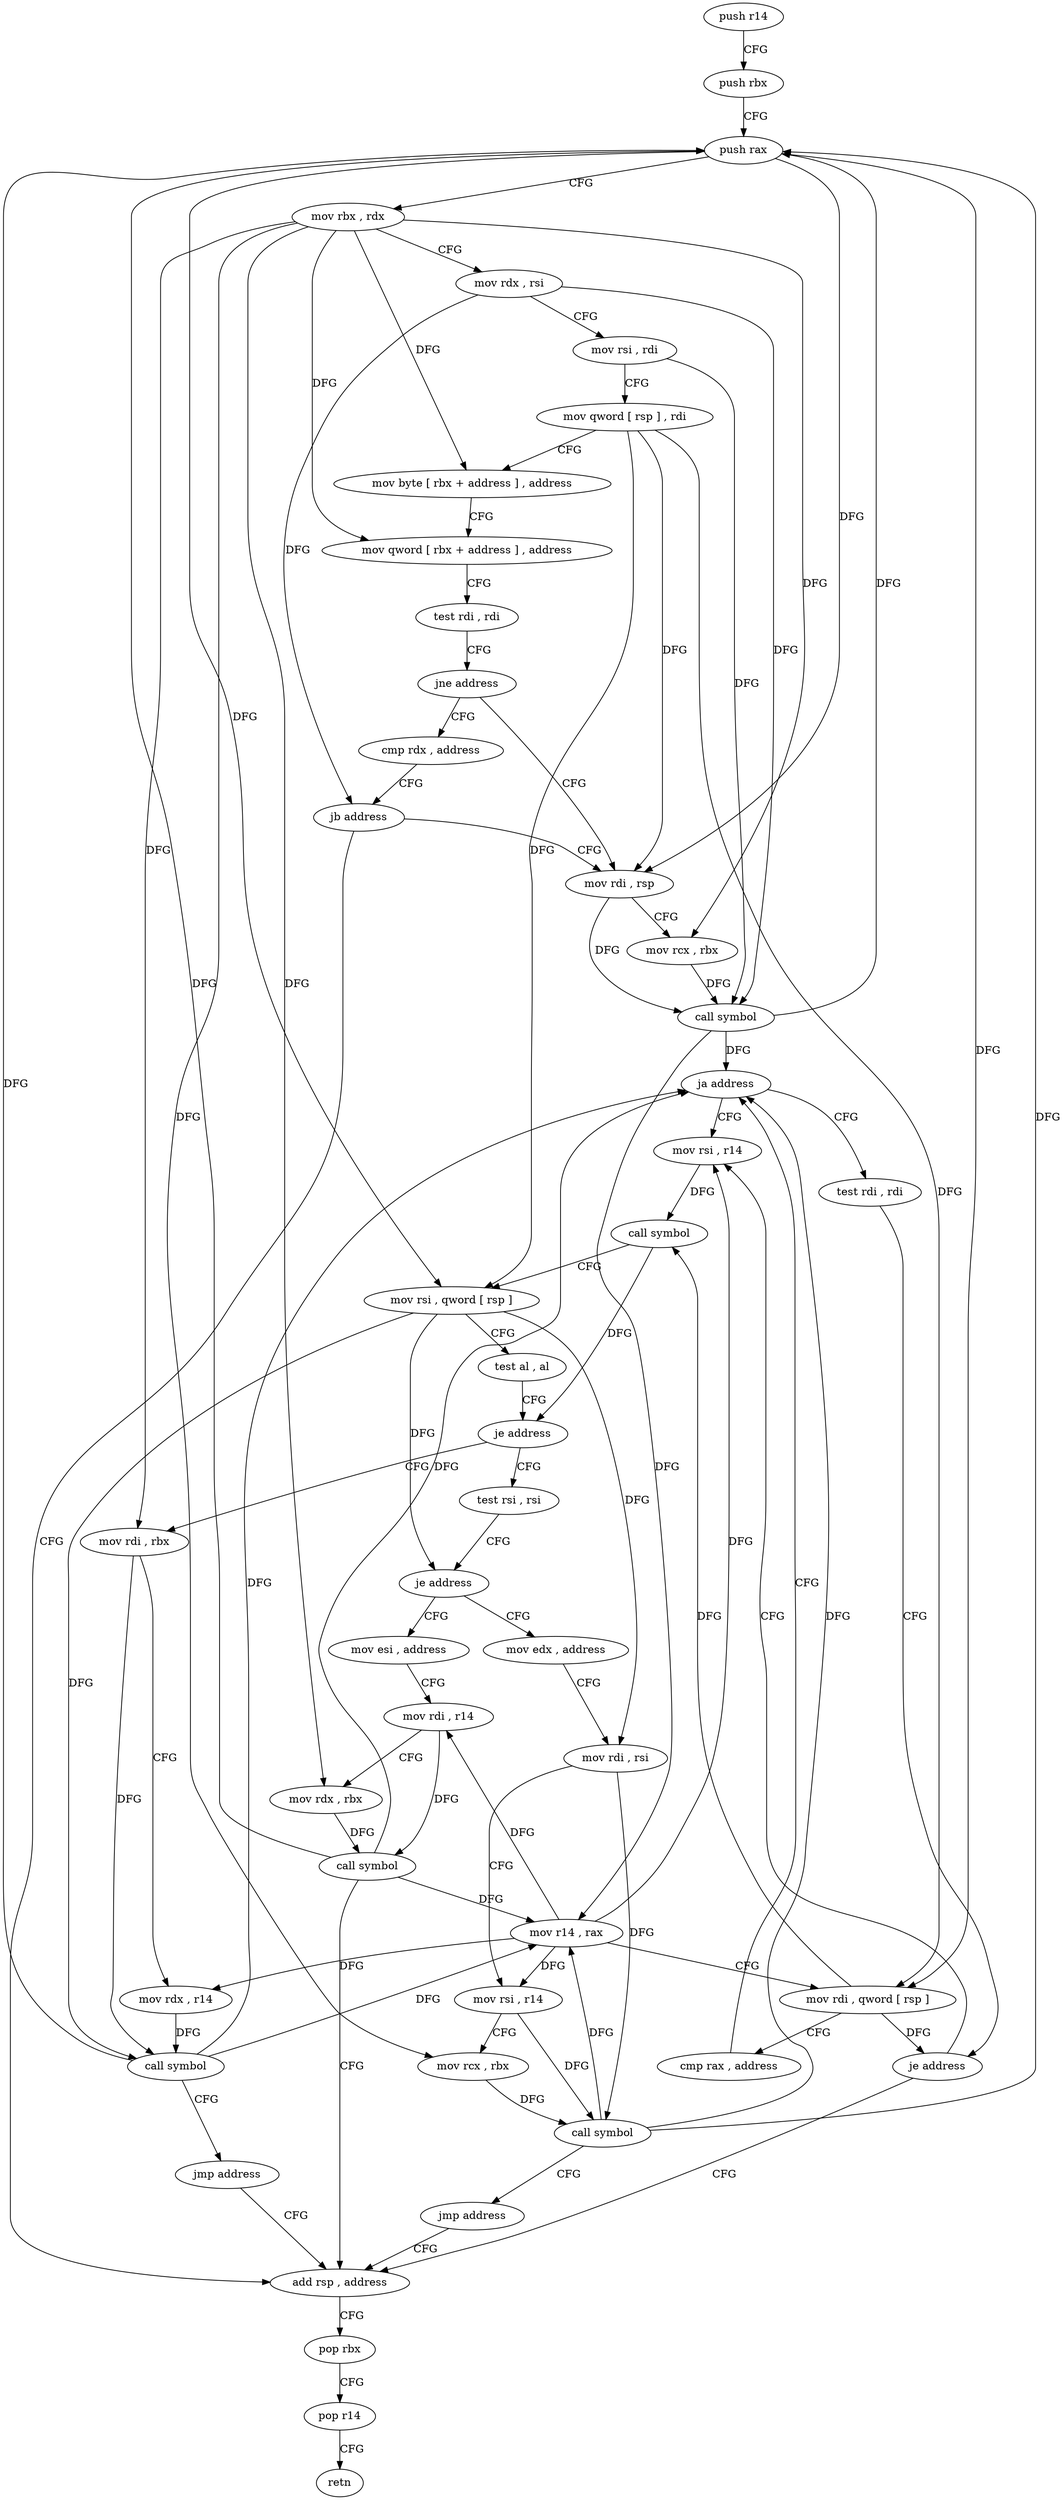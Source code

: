 digraph "func" {
"4205728" [label = "push r14" ]
"4205730" [label = "push rbx" ]
"4205731" [label = "push rax" ]
"4205732" [label = "mov rbx , rdx" ]
"4205735" [label = "mov rdx , rsi" ]
"4205738" [label = "mov rsi , rdi" ]
"4205741" [label = "mov qword [ rsp ] , rdi" ]
"4205745" [label = "mov byte [ rbx + address ] , address" ]
"4205752" [label = "mov qword [ rbx + address ] , address" ]
"4205760" [label = "test rdi , rdi" ]
"4205763" [label = "jne address" ]
"4205771" [label = "mov rdi , rsp" ]
"4205765" [label = "cmp rdx , address" ]
"4205774" [label = "mov rcx , rbx" ]
"4205777" [label = "call symbol" ]
"4205782" [label = "mov r14 , rax" ]
"4205785" [label = "mov rdi , qword [ rsp ]" ]
"4205789" [label = "cmp rax , address" ]
"4205793" [label = "ja address" ]
"4205800" [label = "mov rsi , r14" ]
"4205795" [label = "test rdi , rdi" ]
"4205769" [label = "jb address" ]
"4205871" [label = "add rsp , address" ]
"4205803" [label = "call symbol" ]
"4205808" [label = "mov rsi , qword [ rsp ]" ]
"4205812" [label = "test al , al" ]
"4205814" [label = "je address" ]
"4205829" [label = "test rsi , rsi" ]
"4205816" [label = "mov rdi , rbx" ]
"4205798" [label = "je address" ]
"4205875" [label = "pop rbx" ]
"4205876" [label = "pop r14" ]
"4205878" [label = "retn" ]
"4205832" [label = "je address" ]
"4205855" [label = "mov esi , address" ]
"4205834" [label = "mov edx , address" ]
"4205819" [label = "mov rdx , r14" ]
"4205822" [label = "call symbol" ]
"4205827" [label = "jmp address" ]
"4205860" [label = "mov rdi , r14" ]
"4205863" [label = "mov rdx , rbx" ]
"4205866" [label = "call symbol" ]
"4205839" [label = "mov rdi , rsi" ]
"4205842" [label = "mov rsi , r14" ]
"4205845" [label = "mov rcx , rbx" ]
"4205848" [label = "call symbol" ]
"4205853" [label = "jmp address" ]
"4205728" -> "4205730" [ label = "CFG" ]
"4205730" -> "4205731" [ label = "CFG" ]
"4205731" -> "4205732" [ label = "CFG" ]
"4205731" -> "4205785" [ label = "DFG" ]
"4205731" -> "4205808" [ label = "DFG" ]
"4205731" -> "4205771" [ label = "DFG" ]
"4205732" -> "4205735" [ label = "CFG" ]
"4205732" -> "4205745" [ label = "DFG" ]
"4205732" -> "4205752" [ label = "DFG" ]
"4205732" -> "4205774" [ label = "DFG" ]
"4205732" -> "4205816" [ label = "DFG" ]
"4205732" -> "4205863" [ label = "DFG" ]
"4205732" -> "4205845" [ label = "DFG" ]
"4205735" -> "4205738" [ label = "CFG" ]
"4205735" -> "4205777" [ label = "DFG" ]
"4205735" -> "4205769" [ label = "DFG" ]
"4205738" -> "4205741" [ label = "CFG" ]
"4205738" -> "4205777" [ label = "DFG" ]
"4205741" -> "4205745" [ label = "CFG" ]
"4205741" -> "4205785" [ label = "DFG" ]
"4205741" -> "4205808" [ label = "DFG" ]
"4205741" -> "4205771" [ label = "DFG" ]
"4205745" -> "4205752" [ label = "CFG" ]
"4205752" -> "4205760" [ label = "CFG" ]
"4205760" -> "4205763" [ label = "CFG" ]
"4205763" -> "4205771" [ label = "CFG" ]
"4205763" -> "4205765" [ label = "CFG" ]
"4205771" -> "4205774" [ label = "CFG" ]
"4205771" -> "4205777" [ label = "DFG" ]
"4205765" -> "4205769" [ label = "CFG" ]
"4205774" -> "4205777" [ label = "DFG" ]
"4205777" -> "4205782" [ label = "DFG" ]
"4205777" -> "4205731" [ label = "DFG" ]
"4205777" -> "4205793" [ label = "DFG" ]
"4205782" -> "4205785" [ label = "CFG" ]
"4205782" -> "4205800" [ label = "DFG" ]
"4205782" -> "4205819" [ label = "DFG" ]
"4205782" -> "4205860" [ label = "DFG" ]
"4205782" -> "4205842" [ label = "DFG" ]
"4205785" -> "4205789" [ label = "CFG" ]
"4205785" -> "4205803" [ label = "DFG" ]
"4205785" -> "4205798" [ label = "DFG" ]
"4205789" -> "4205793" [ label = "CFG" ]
"4205793" -> "4205800" [ label = "CFG" ]
"4205793" -> "4205795" [ label = "CFG" ]
"4205800" -> "4205803" [ label = "DFG" ]
"4205795" -> "4205798" [ label = "CFG" ]
"4205769" -> "4205871" [ label = "CFG" ]
"4205769" -> "4205771" [ label = "CFG" ]
"4205871" -> "4205875" [ label = "CFG" ]
"4205803" -> "4205808" [ label = "CFG" ]
"4205803" -> "4205814" [ label = "DFG" ]
"4205808" -> "4205812" [ label = "CFG" ]
"4205808" -> "4205832" [ label = "DFG" ]
"4205808" -> "4205822" [ label = "DFG" ]
"4205808" -> "4205839" [ label = "DFG" ]
"4205812" -> "4205814" [ label = "CFG" ]
"4205814" -> "4205829" [ label = "CFG" ]
"4205814" -> "4205816" [ label = "CFG" ]
"4205829" -> "4205832" [ label = "CFG" ]
"4205816" -> "4205819" [ label = "CFG" ]
"4205816" -> "4205822" [ label = "DFG" ]
"4205798" -> "4205871" [ label = "CFG" ]
"4205798" -> "4205800" [ label = "CFG" ]
"4205875" -> "4205876" [ label = "CFG" ]
"4205876" -> "4205878" [ label = "CFG" ]
"4205832" -> "4205855" [ label = "CFG" ]
"4205832" -> "4205834" [ label = "CFG" ]
"4205855" -> "4205860" [ label = "CFG" ]
"4205834" -> "4205839" [ label = "CFG" ]
"4205819" -> "4205822" [ label = "DFG" ]
"4205822" -> "4205827" [ label = "CFG" ]
"4205822" -> "4205731" [ label = "DFG" ]
"4205822" -> "4205782" [ label = "DFG" ]
"4205822" -> "4205793" [ label = "DFG" ]
"4205827" -> "4205871" [ label = "CFG" ]
"4205860" -> "4205863" [ label = "CFG" ]
"4205860" -> "4205866" [ label = "DFG" ]
"4205863" -> "4205866" [ label = "DFG" ]
"4205866" -> "4205871" [ label = "CFG" ]
"4205866" -> "4205731" [ label = "DFG" ]
"4205866" -> "4205782" [ label = "DFG" ]
"4205866" -> "4205793" [ label = "DFG" ]
"4205839" -> "4205842" [ label = "CFG" ]
"4205839" -> "4205848" [ label = "DFG" ]
"4205842" -> "4205845" [ label = "CFG" ]
"4205842" -> "4205848" [ label = "DFG" ]
"4205845" -> "4205848" [ label = "DFG" ]
"4205848" -> "4205853" [ label = "CFG" ]
"4205848" -> "4205731" [ label = "DFG" ]
"4205848" -> "4205782" [ label = "DFG" ]
"4205848" -> "4205793" [ label = "DFG" ]
"4205853" -> "4205871" [ label = "CFG" ]
}
